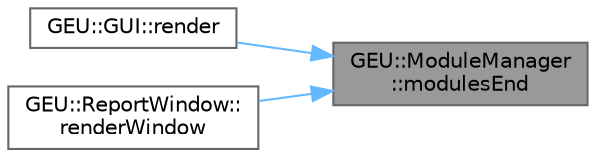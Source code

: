 digraph "GEU::ModuleManager::modulesEnd"
{
 // LATEX_PDF_SIZE
  bgcolor="transparent";
  edge [fontname=Helvetica,fontsize=10,labelfontname=Helvetica,labelfontsize=10];
  node [fontname=Helvetica,fontsize=10,shape=box,height=0.2,width=0.4];
  rankdir="RL";
  Node1 [id="Node000001",label="GEU::ModuleManager\l::modulesEnd",height=0.2,width=0.4,color="gray40", fillcolor="grey60", style="filled", fontcolor="black",tooltip=" "];
  Node1 -> Node2 [id="edge1_Node000001_Node000002",dir="back",color="steelblue1",style="solid",tooltip=" "];
  Node2 [id="Node000002",label="GEU::GUI::render",height=0.2,width=0.4,color="grey40", fillcolor="white", style="filled",URL="$de/d06/class_g_e_u_1_1_g_u_i.html#af7ebc89aa431e3a9e86bb1424b819d47",tooltip="Draws ImGUI elements."];
  Node1 -> Node3 [id="edge2_Node000001_Node000003",dir="back",color="steelblue1",style="solid",tooltip=" "];
  Node3 [id="Node000003",label="GEU::ReportWindow::\lrenderWindow",height=0.2,width=0.4,color="grey40", fillcolor="white", style="filled",URL="$da/d06/class_g_e_u_1_1_report_window.html#a9001c82379e967b0ed766f3faa5d76cf",tooltip="Renders the window and contents."];
}

